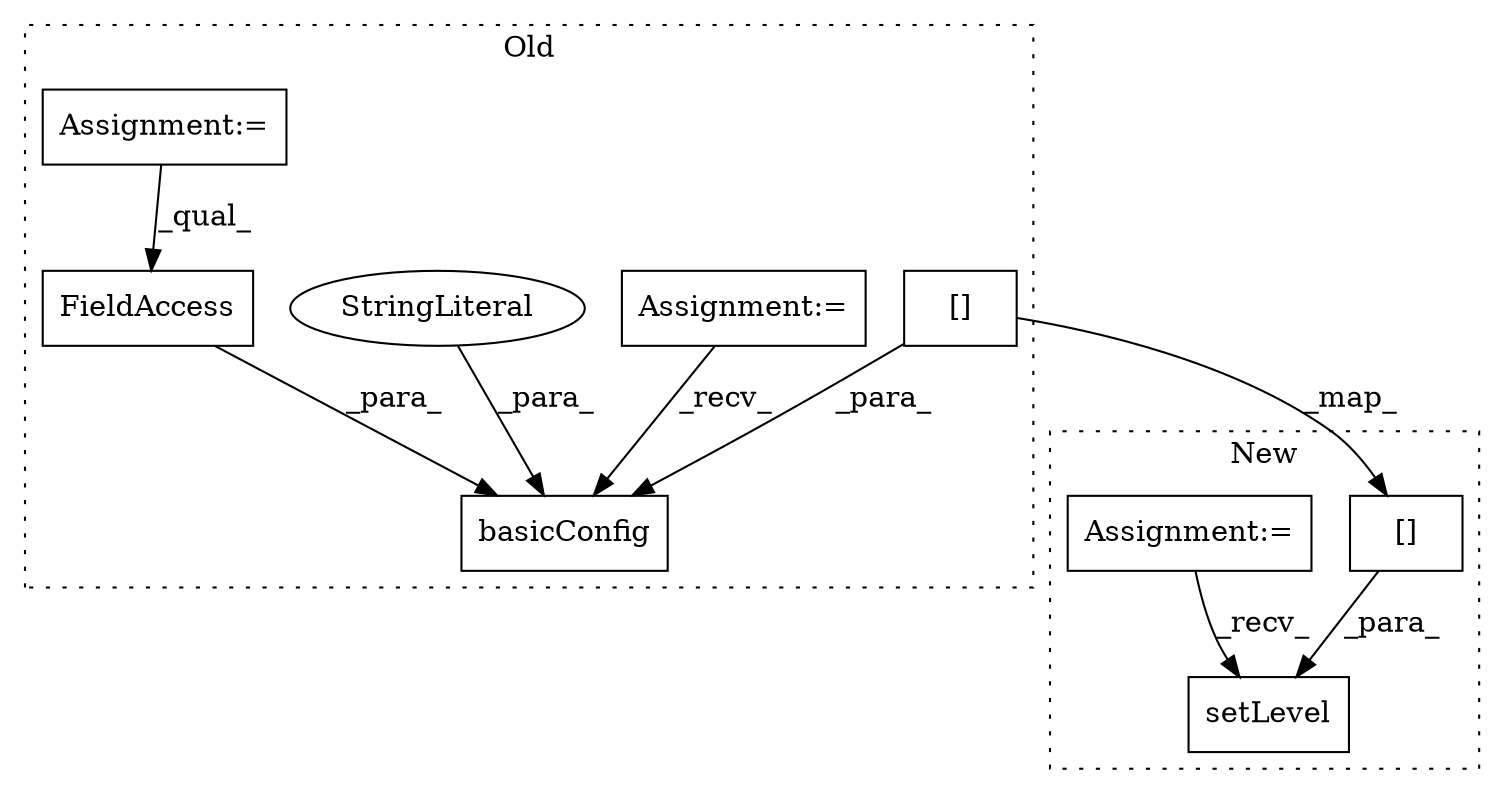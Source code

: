 digraph G {
subgraph cluster0 {
1 [label="basicConfig" a="32" s="5005,5084" l="12,1" shape="box"];
3 [label="[]" a="2" s="5028,5069" l="23,1" shape="box"];
5 [label="FieldAccess" a="22" s="5017" l="10" shape="box"];
6 [label="Assignment:=" a="7" s="3625" l="7" shape="box"];
7 [label="StringLiteral" a="45" s="5071" l="13" shape="ellipse"];
8 [label="Assignment:=" a="7" s="3645" l="3" shape="box"];
label = "Old";
style="dotted";
}
subgraph cluster1 {
2 [label="setLevel" a="32" s="5135,5186" l="9,1" shape="box"];
4 [label="[]" a="2" s="5144,5185" l="23,1" shape="box"];
9 [label="Assignment:=" a="7" s="3773" l="6" shape="box"];
label = "New";
style="dotted";
}
3 -> 4 [label="_map_"];
3 -> 1 [label="_para_"];
4 -> 2 [label="_para_"];
5 -> 1 [label="_para_"];
6 -> 1 [label="_recv_"];
7 -> 1 [label="_para_"];
8 -> 5 [label="_qual_"];
9 -> 2 [label="_recv_"];
}